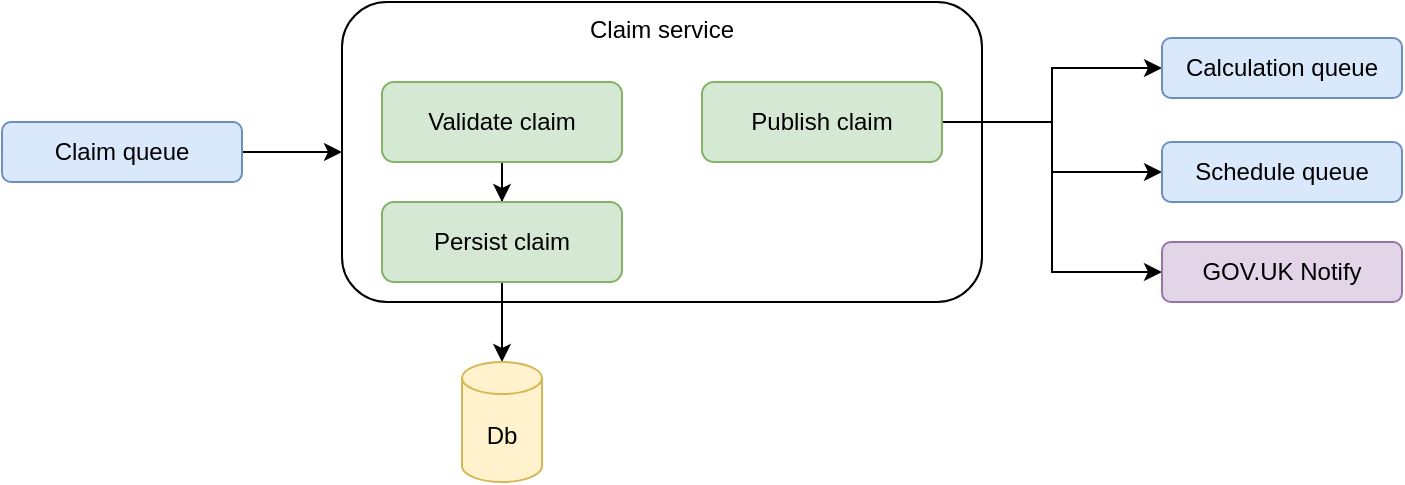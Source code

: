 <mxfile version="13.10.0" type="github">
  <diagram id="Zkixjd5iSI4aXFJRy5j1" name="Page-1">
    <mxGraphModel dx="1422" dy="762" grid="1" gridSize="10" guides="1" tooltips="1" connect="1" arrows="1" fold="1" page="1" pageScale="1" pageWidth="827" pageHeight="1169" math="0" shadow="0">
      <root>
        <mxCell id="0" />
        <mxCell id="1" parent="0" />
        <mxCell id="s1B4T_GjrSwtze7-C9ND-1" value="Claim service" style="rounded=1;whiteSpace=wrap;html=1;verticalAlign=top;" vertex="1" parent="1">
          <mxGeometry x="220" y="80" width="320" height="150" as="geometry" />
        </mxCell>
        <mxCell id="s1B4T_GjrSwtze7-C9ND-6" style="edgeStyle=orthogonalEdgeStyle;rounded=0;orthogonalLoop=1;jettySize=auto;html=1;entryX=0;entryY=0.5;entryDx=0;entryDy=0;" edge="1" parent="1" source="s1B4T_GjrSwtze7-C9ND-2" target="s1B4T_GjrSwtze7-C9ND-1">
          <mxGeometry relative="1" as="geometry" />
        </mxCell>
        <mxCell id="s1B4T_GjrSwtze7-C9ND-2" value="Claim queue" style="rounded=1;whiteSpace=wrap;html=1;fillColor=#dae8fc;strokeColor=#6c8ebf;" vertex="1" parent="1">
          <mxGeometry x="50" y="140" width="120" height="30" as="geometry" />
        </mxCell>
        <mxCell id="s1B4T_GjrSwtze7-C9ND-5" style="edgeStyle=orthogonalEdgeStyle;rounded=0;orthogonalLoop=1;jettySize=auto;html=1;entryX=0.5;entryY=0;entryDx=0;entryDy=0;" edge="1" parent="1" source="s1B4T_GjrSwtze7-C9ND-3" target="s1B4T_GjrSwtze7-C9ND-4">
          <mxGeometry relative="1" as="geometry" />
        </mxCell>
        <mxCell id="s1B4T_GjrSwtze7-C9ND-3" value="Validate claim" style="rounded=1;whiteSpace=wrap;html=1;fillColor=#d5e8d4;strokeColor=#82b366;" vertex="1" parent="1">
          <mxGeometry x="240" y="120" width="120" height="40" as="geometry" />
        </mxCell>
        <mxCell id="s1B4T_GjrSwtze7-C9ND-13" style="edgeStyle=orthogonalEdgeStyle;rounded=0;orthogonalLoop=1;jettySize=auto;html=1;entryX=0.5;entryY=0;entryDx=0;entryDy=0;entryPerimeter=0;" edge="1" parent="1" source="s1B4T_GjrSwtze7-C9ND-4" target="s1B4T_GjrSwtze7-C9ND-12">
          <mxGeometry relative="1" as="geometry" />
        </mxCell>
        <mxCell id="s1B4T_GjrSwtze7-C9ND-4" value="Persist claim" style="rounded=1;whiteSpace=wrap;html=1;fillColor=#d5e8d4;strokeColor=#82b366;" vertex="1" parent="1">
          <mxGeometry x="240" y="180" width="120" height="40" as="geometry" />
        </mxCell>
        <mxCell id="s1B4T_GjrSwtze7-C9ND-9" style="edgeStyle=orthogonalEdgeStyle;rounded=0;orthogonalLoop=1;jettySize=auto;html=1;entryX=0;entryY=0.5;entryDx=0;entryDy=0;" edge="1" parent="1" source="s1B4T_GjrSwtze7-C9ND-7" target="s1B4T_GjrSwtze7-C9ND-8">
          <mxGeometry relative="1" as="geometry" />
        </mxCell>
        <mxCell id="s1B4T_GjrSwtze7-C9ND-11" style="edgeStyle=orthogonalEdgeStyle;rounded=0;orthogonalLoop=1;jettySize=auto;html=1;entryX=0;entryY=0.5;entryDx=0;entryDy=0;" edge="1" parent="1" source="s1B4T_GjrSwtze7-C9ND-7" target="s1B4T_GjrSwtze7-C9ND-10">
          <mxGeometry relative="1" as="geometry" />
        </mxCell>
        <mxCell id="s1B4T_GjrSwtze7-C9ND-15" style="edgeStyle=orthogonalEdgeStyle;rounded=0;orthogonalLoop=1;jettySize=auto;html=1;entryX=0;entryY=0.5;entryDx=0;entryDy=0;" edge="1" parent="1" source="s1B4T_GjrSwtze7-C9ND-7" target="s1B4T_GjrSwtze7-C9ND-14">
          <mxGeometry relative="1" as="geometry" />
        </mxCell>
        <mxCell id="s1B4T_GjrSwtze7-C9ND-7" value="Publish claim" style="rounded=1;whiteSpace=wrap;html=1;fillColor=#d5e8d4;strokeColor=#82b366;" vertex="1" parent="1">
          <mxGeometry x="400" y="120" width="120" height="40" as="geometry" />
        </mxCell>
        <mxCell id="s1B4T_GjrSwtze7-C9ND-8" value="Calculation queue" style="rounded=1;whiteSpace=wrap;html=1;fillColor=#dae8fc;strokeColor=#6c8ebf;" vertex="1" parent="1">
          <mxGeometry x="630" y="98" width="120" height="30" as="geometry" />
        </mxCell>
        <mxCell id="s1B4T_GjrSwtze7-C9ND-10" value="Schedule queue" style="rounded=1;whiteSpace=wrap;html=1;fillColor=#dae8fc;strokeColor=#6c8ebf;" vertex="1" parent="1">
          <mxGeometry x="630" y="150" width="120" height="30" as="geometry" />
        </mxCell>
        <mxCell id="s1B4T_GjrSwtze7-C9ND-12" value="Db" style="shape=cylinder3;whiteSpace=wrap;html=1;boundedLbl=1;backgroundOutline=1;size=8;fillColor=#fff2cc;strokeColor=#d6b656;" vertex="1" parent="1">
          <mxGeometry x="280" y="260" width="40" height="60" as="geometry" />
        </mxCell>
        <mxCell id="s1B4T_GjrSwtze7-C9ND-14" value="GOV.UK Notify" style="rounded=1;whiteSpace=wrap;html=1;fillColor=#e1d5e7;strokeColor=#9673a6;" vertex="1" parent="1">
          <mxGeometry x="630" y="200" width="120" height="30" as="geometry" />
        </mxCell>
      </root>
    </mxGraphModel>
  </diagram>
</mxfile>
